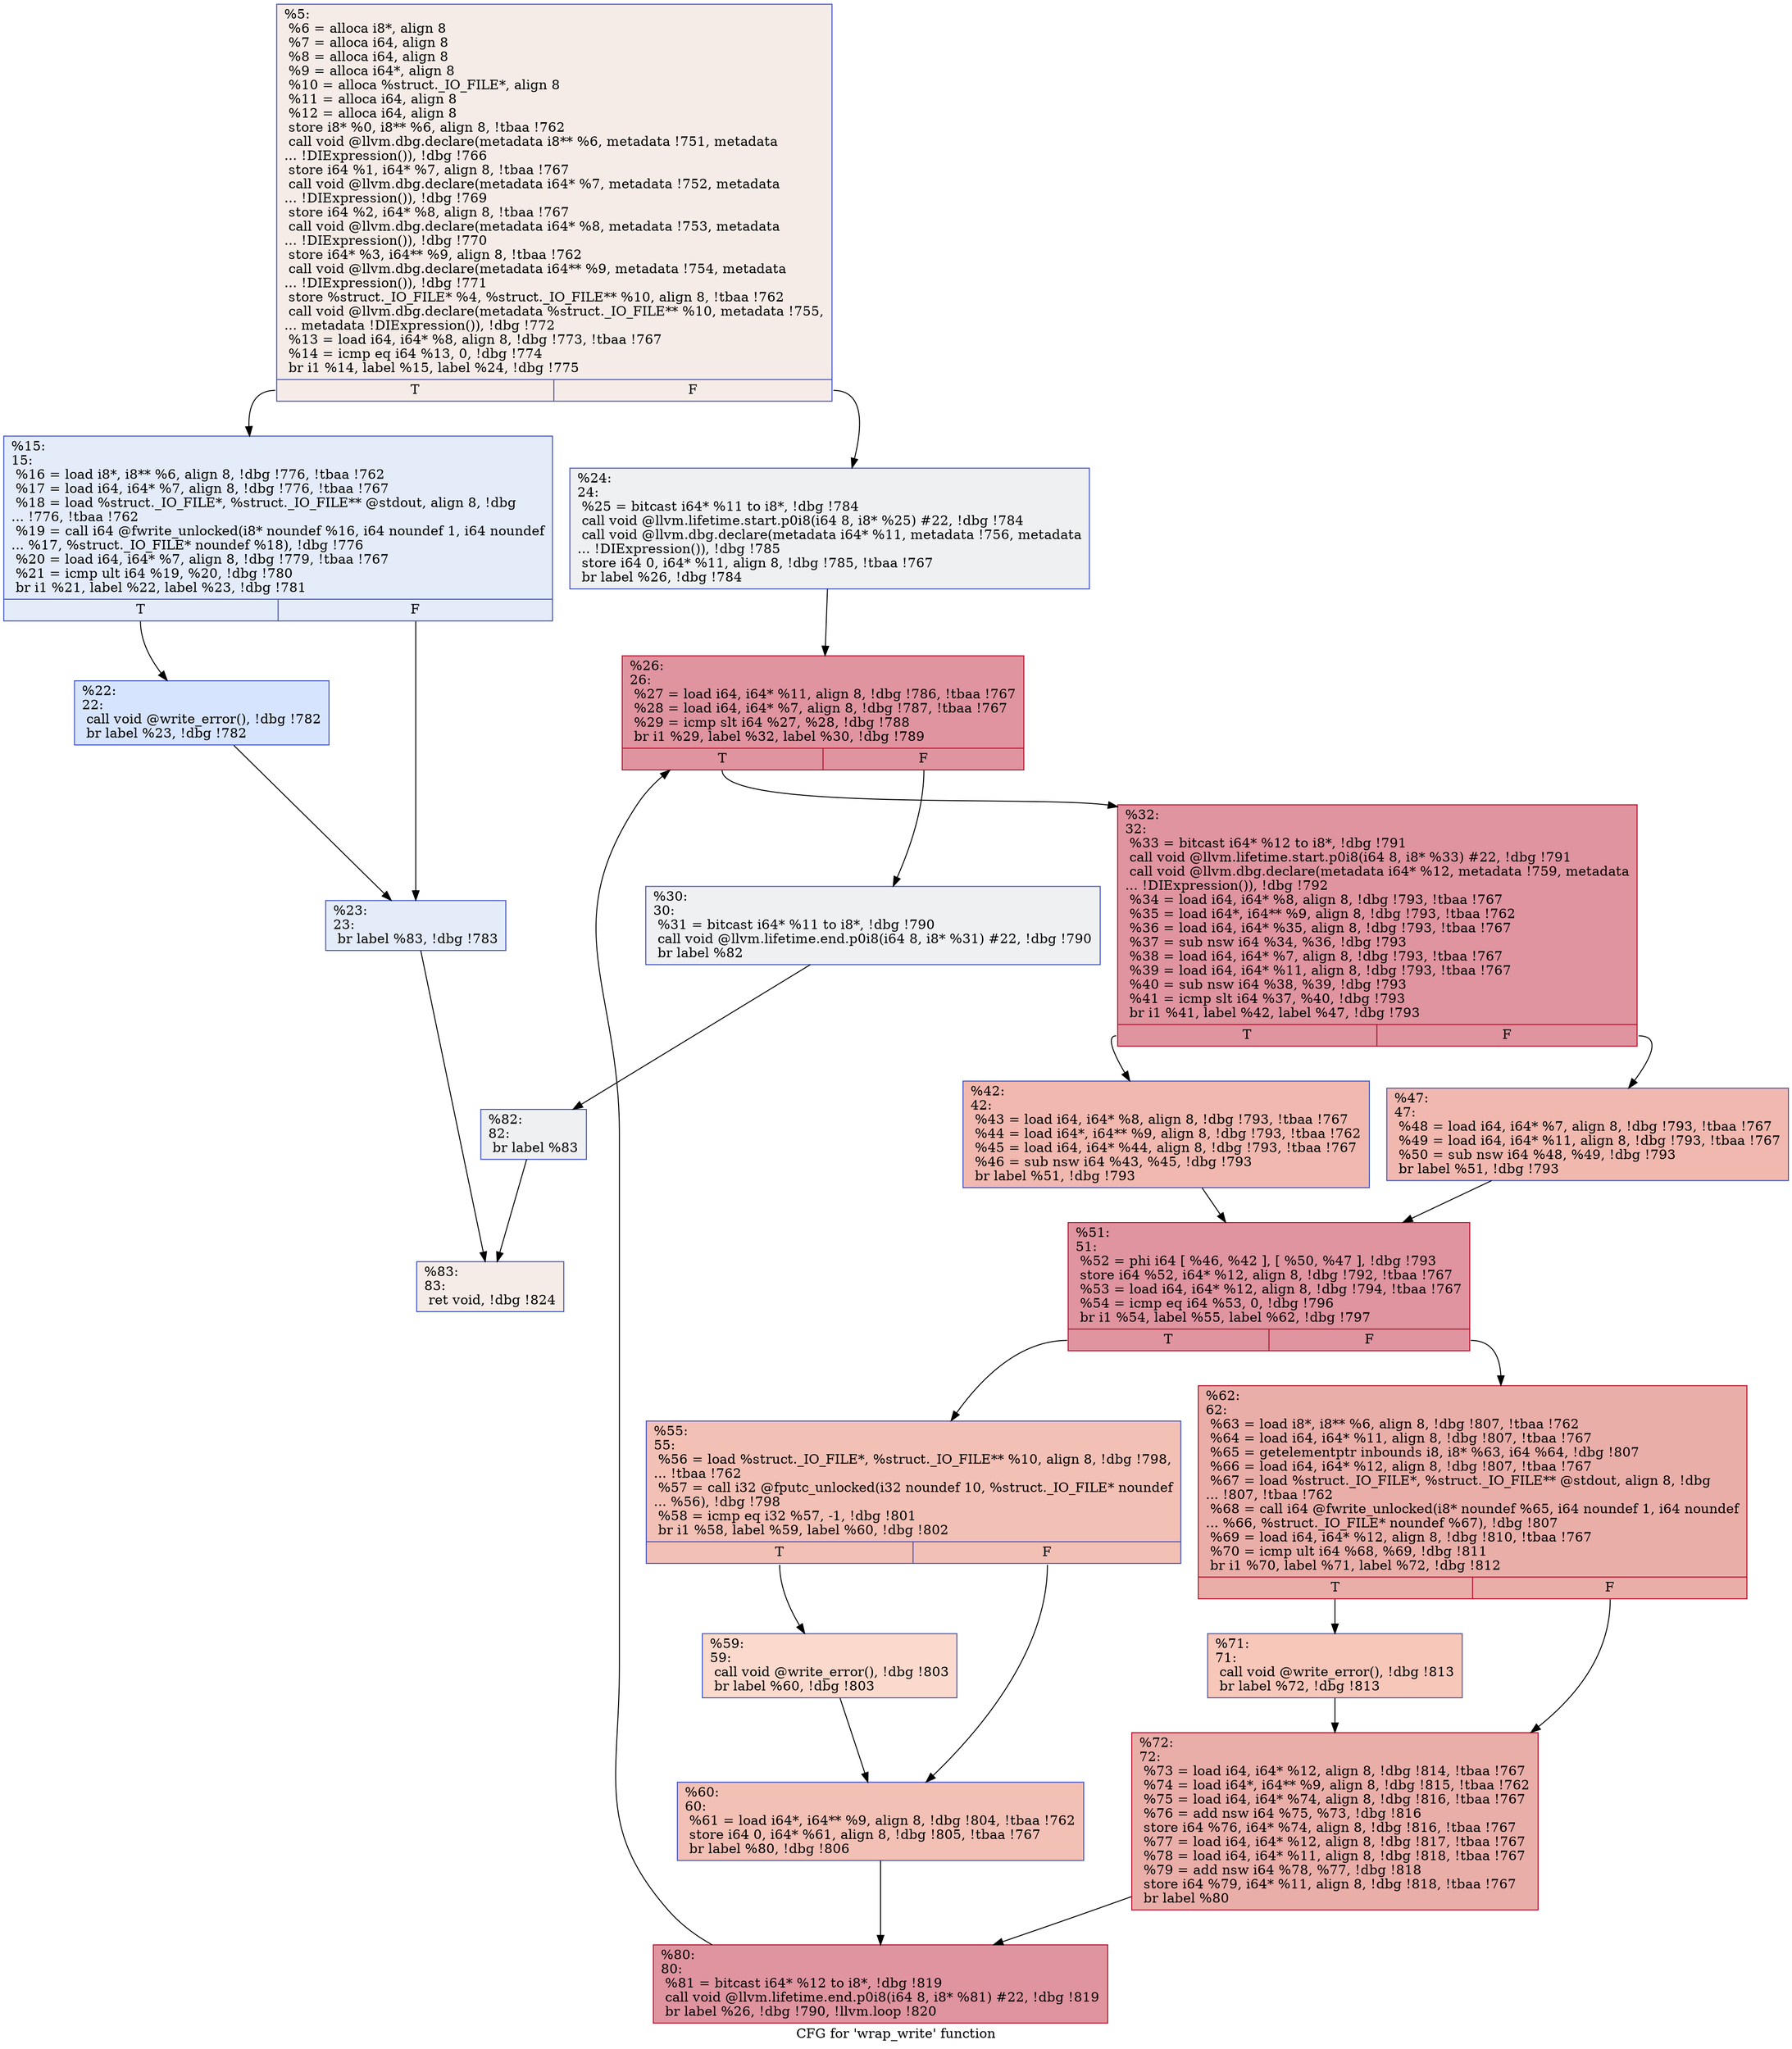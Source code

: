 digraph "CFG for 'wrap_write' function" {
	label="CFG for 'wrap_write' function";

	Node0x1861fa0 [shape=record,color="#3d50c3ff", style=filled, fillcolor="#ead5c970",label="{%5:\l  %6 = alloca i8*, align 8\l  %7 = alloca i64, align 8\l  %8 = alloca i64, align 8\l  %9 = alloca i64*, align 8\l  %10 = alloca %struct._IO_FILE*, align 8\l  %11 = alloca i64, align 8\l  %12 = alloca i64, align 8\l  store i8* %0, i8** %6, align 8, !tbaa !762\l  call void @llvm.dbg.declare(metadata i8** %6, metadata !751, metadata\l... !DIExpression()), !dbg !766\l  store i64 %1, i64* %7, align 8, !tbaa !767\l  call void @llvm.dbg.declare(metadata i64* %7, metadata !752, metadata\l... !DIExpression()), !dbg !769\l  store i64 %2, i64* %8, align 8, !tbaa !767\l  call void @llvm.dbg.declare(metadata i64* %8, metadata !753, metadata\l... !DIExpression()), !dbg !770\l  store i64* %3, i64** %9, align 8, !tbaa !762\l  call void @llvm.dbg.declare(metadata i64** %9, metadata !754, metadata\l... !DIExpression()), !dbg !771\l  store %struct._IO_FILE* %4, %struct._IO_FILE** %10, align 8, !tbaa !762\l  call void @llvm.dbg.declare(metadata %struct._IO_FILE** %10, metadata !755,\l... metadata !DIExpression()), !dbg !772\l  %13 = load i64, i64* %8, align 8, !dbg !773, !tbaa !767\l  %14 = icmp eq i64 %13, 0, !dbg !774\l  br i1 %14, label %15, label %24, !dbg !775\l|{<s0>T|<s1>F}}"];
	Node0x1861fa0:s0 -> Node0x1861ff0;
	Node0x1861fa0:s1 -> Node0x18620e0;
	Node0x1861ff0 [shape=record,color="#3d50c3ff", style=filled, fillcolor="#c1d4f470",label="{%15:\l15:                                               \l  %16 = load i8*, i8** %6, align 8, !dbg !776, !tbaa !762\l  %17 = load i64, i64* %7, align 8, !dbg !776, !tbaa !767\l  %18 = load %struct._IO_FILE*, %struct._IO_FILE** @stdout, align 8, !dbg\l... !776, !tbaa !762\l  %19 = call i64 @fwrite_unlocked(i8* noundef %16, i64 noundef 1, i64 noundef\l... %17, %struct._IO_FILE* noundef %18), !dbg !776\l  %20 = load i64, i64* %7, align 8, !dbg !779, !tbaa !767\l  %21 = icmp ult i64 %19, %20, !dbg !780\l  br i1 %21, label %22, label %23, !dbg !781\l|{<s0>T|<s1>F}}"];
	Node0x1861ff0:s0 -> Node0x1862040;
	Node0x1861ff0:s1 -> Node0x1862090;
	Node0x1862040 [shape=record,color="#3d50c3ff", style=filled, fillcolor="#a5c3fe70",label="{%22:\l22:                                               \l  call void @write_error(), !dbg !782\l  br label %23, !dbg !782\l}"];
	Node0x1862040 -> Node0x1862090;
	Node0x1862090 [shape=record,color="#3d50c3ff", style=filled, fillcolor="#c1d4f470",label="{%23:\l23:                                               \l  br label %83, !dbg !783\l}"];
	Node0x1862090 -> Node0x1862590;
	Node0x18620e0 [shape=record,color="#3d50c3ff", style=filled, fillcolor="#d9dce170",label="{%24:\l24:                                               \l  %25 = bitcast i64* %11 to i8*, !dbg !784\l  call void @llvm.lifetime.start.p0i8(i64 8, i8* %25) #22, !dbg !784\l  call void @llvm.dbg.declare(metadata i64* %11, metadata !756, metadata\l... !DIExpression()), !dbg !785\l  store i64 0, i64* %11, align 8, !dbg !785, !tbaa !767\l  br label %26, !dbg !784\l}"];
	Node0x18620e0 -> Node0x1862130;
	Node0x1862130 [shape=record,color="#b70d28ff", style=filled, fillcolor="#b70d2870",label="{%26:\l26:                                               \l  %27 = load i64, i64* %11, align 8, !dbg !786, !tbaa !767\l  %28 = load i64, i64* %7, align 8, !dbg !787, !tbaa !767\l  %29 = icmp slt i64 %27, %28, !dbg !788\l  br i1 %29, label %32, label %30, !dbg !789\l|{<s0>T|<s1>F}}"];
	Node0x1862130:s0 -> Node0x18621d0;
	Node0x1862130:s1 -> Node0x1862180;
	Node0x1862180 [shape=record,color="#3d50c3ff", style=filled, fillcolor="#d9dce170",label="{%30:\l30:                                               \l  %31 = bitcast i64* %11 to i8*, !dbg !790\l  call void @llvm.lifetime.end.p0i8(i64 8, i8* %31) #22, !dbg !790\l  br label %82\l}"];
	Node0x1862180 -> Node0x1862540;
	Node0x18621d0 [shape=record,color="#b70d28ff", style=filled, fillcolor="#b70d2870",label="{%32:\l32:                                               \l  %33 = bitcast i64* %12 to i8*, !dbg !791\l  call void @llvm.lifetime.start.p0i8(i64 8, i8* %33) #22, !dbg !791\l  call void @llvm.dbg.declare(metadata i64* %12, metadata !759, metadata\l... !DIExpression()), !dbg !792\l  %34 = load i64, i64* %8, align 8, !dbg !793, !tbaa !767\l  %35 = load i64*, i64** %9, align 8, !dbg !793, !tbaa !762\l  %36 = load i64, i64* %35, align 8, !dbg !793, !tbaa !767\l  %37 = sub nsw i64 %34, %36, !dbg !793\l  %38 = load i64, i64* %7, align 8, !dbg !793, !tbaa !767\l  %39 = load i64, i64* %11, align 8, !dbg !793, !tbaa !767\l  %40 = sub nsw i64 %38, %39, !dbg !793\l  %41 = icmp slt i64 %37, %40, !dbg !793\l  br i1 %41, label %42, label %47, !dbg !793\l|{<s0>T|<s1>F}}"];
	Node0x18621d0:s0 -> Node0x1862220;
	Node0x18621d0:s1 -> Node0x1862270;
	Node0x1862220 [shape=record,color="#3d50c3ff", style=filled, fillcolor="#dc5d4a70",label="{%42:\l42:                                               \l  %43 = load i64, i64* %8, align 8, !dbg !793, !tbaa !767\l  %44 = load i64*, i64** %9, align 8, !dbg !793, !tbaa !762\l  %45 = load i64, i64* %44, align 8, !dbg !793, !tbaa !767\l  %46 = sub nsw i64 %43, %45, !dbg !793\l  br label %51, !dbg !793\l}"];
	Node0x1862220 -> Node0x18622c0;
	Node0x1862270 [shape=record,color="#3d50c3ff", style=filled, fillcolor="#dc5d4a70",label="{%47:\l47:                                               \l  %48 = load i64, i64* %7, align 8, !dbg !793, !tbaa !767\l  %49 = load i64, i64* %11, align 8, !dbg !793, !tbaa !767\l  %50 = sub nsw i64 %48, %49, !dbg !793\l  br label %51, !dbg !793\l}"];
	Node0x1862270 -> Node0x18622c0;
	Node0x18622c0 [shape=record,color="#b70d28ff", style=filled, fillcolor="#b70d2870",label="{%51:\l51:                                               \l  %52 = phi i64 [ %46, %42 ], [ %50, %47 ], !dbg !793\l  store i64 %52, i64* %12, align 8, !dbg !792, !tbaa !767\l  %53 = load i64, i64* %12, align 8, !dbg !794, !tbaa !767\l  %54 = icmp eq i64 %53, 0, !dbg !796\l  br i1 %54, label %55, label %62, !dbg !797\l|{<s0>T|<s1>F}}"];
	Node0x18622c0:s0 -> Node0x1862310;
	Node0x18622c0:s1 -> Node0x1862400;
	Node0x1862310 [shape=record,color="#3d50c3ff", style=filled, fillcolor="#e5705870",label="{%55:\l55:                                               \l  %56 = load %struct._IO_FILE*, %struct._IO_FILE** %10, align 8, !dbg !798,\l... !tbaa !762\l  %57 = call i32 @fputc_unlocked(i32 noundef 10, %struct._IO_FILE* noundef\l... %56), !dbg !798\l  %58 = icmp eq i32 %57, -1, !dbg !801\l  br i1 %58, label %59, label %60, !dbg !802\l|{<s0>T|<s1>F}}"];
	Node0x1862310:s0 -> Node0x1862360;
	Node0x1862310:s1 -> Node0x18623b0;
	Node0x1862360 [shape=record,color="#3d50c3ff", style=filled, fillcolor="#f7ac8e70",label="{%59:\l59:                                               \l  call void @write_error(), !dbg !803\l  br label %60, !dbg !803\l}"];
	Node0x1862360 -> Node0x18623b0;
	Node0x18623b0 [shape=record,color="#3d50c3ff", style=filled, fillcolor="#e5705870",label="{%60:\l60:                                               \l  %61 = load i64*, i64** %9, align 8, !dbg !804, !tbaa !762\l  store i64 0, i64* %61, align 8, !dbg !805, !tbaa !767\l  br label %80, !dbg !806\l}"];
	Node0x18623b0 -> Node0x18624f0;
	Node0x1862400 [shape=record,color="#b70d28ff", style=filled, fillcolor="#d0473d70",label="{%62:\l62:                                               \l  %63 = load i8*, i8** %6, align 8, !dbg !807, !tbaa !762\l  %64 = load i64, i64* %11, align 8, !dbg !807, !tbaa !767\l  %65 = getelementptr inbounds i8, i8* %63, i64 %64, !dbg !807\l  %66 = load i64, i64* %12, align 8, !dbg !807, !tbaa !767\l  %67 = load %struct._IO_FILE*, %struct._IO_FILE** @stdout, align 8, !dbg\l... !807, !tbaa !762\l  %68 = call i64 @fwrite_unlocked(i8* noundef %65, i64 noundef 1, i64 noundef\l... %66, %struct._IO_FILE* noundef %67), !dbg !807\l  %69 = load i64, i64* %12, align 8, !dbg !810, !tbaa !767\l  %70 = icmp ult i64 %68, %69, !dbg !811\l  br i1 %70, label %71, label %72, !dbg !812\l|{<s0>T|<s1>F}}"];
	Node0x1862400:s0 -> Node0x1862450;
	Node0x1862400:s1 -> Node0x18624a0;
	Node0x1862450 [shape=record,color="#3d50c3ff", style=filled, fillcolor="#ec7f6370",label="{%71:\l71:                                               \l  call void @write_error(), !dbg !813\l  br label %72, !dbg !813\l}"];
	Node0x1862450 -> Node0x18624a0;
	Node0x18624a0 [shape=record,color="#b70d28ff", style=filled, fillcolor="#d0473d70",label="{%72:\l72:                                               \l  %73 = load i64, i64* %12, align 8, !dbg !814, !tbaa !767\l  %74 = load i64*, i64** %9, align 8, !dbg !815, !tbaa !762\l  %75 = load i64, i64* %74, align 8, !dbg !816, !tbaa !767\l  %76 = add nsw i64 %75, %73, !dbg !816\l  store i64 %76, i64* %74, align 8, !dbg !816, !tbaa !767\l  %77 = load i64, i64* %12, align 8, !dbg !817, !tbaa !767\l  %78 = load i64, i64* %11, align 8, !dbg !818, !tbaa !767\l  %79 = add nsw i64 %78, %77, !dbg !818\l  store i64 %79, i64* %11, align 8, !dbg !818, !tbaa !767\l  br label %80\l}"];
	Node0x18624a0 -> Node0x18624f0;
	Node0x18624f0 [shape=record,color="#b70d28ff", style=filled, fillcolor="#b70d2870",label="{%80:\l80:                                               \l  %81 = bitcast i64* %12 to i8*, !dbg !819\l  call void @llvm.lifetime.end.p0i8(i64 8, i8* %81) #22, !dbg !819\l  br label %26, !dbg !790, !llvm.loop !820\l}"];
	Node0x18624f0 -> Node0x1862130;
	Node0x1862540 [shape=record,color="#3d50c3ff", style=filled, fillcolor="#d9dce170",label="{%82:\l82:                                               \l  br label %83\l}"];
	Node0x1862540 -> Node0x1862590;
	Node0x1862590 [shape=record,color="#3d50c3ff", style=filled, fillcolor="#ead5c970",label="{%83:\l83:                                               \l  ret void, !dbg !824\l}"];
}
